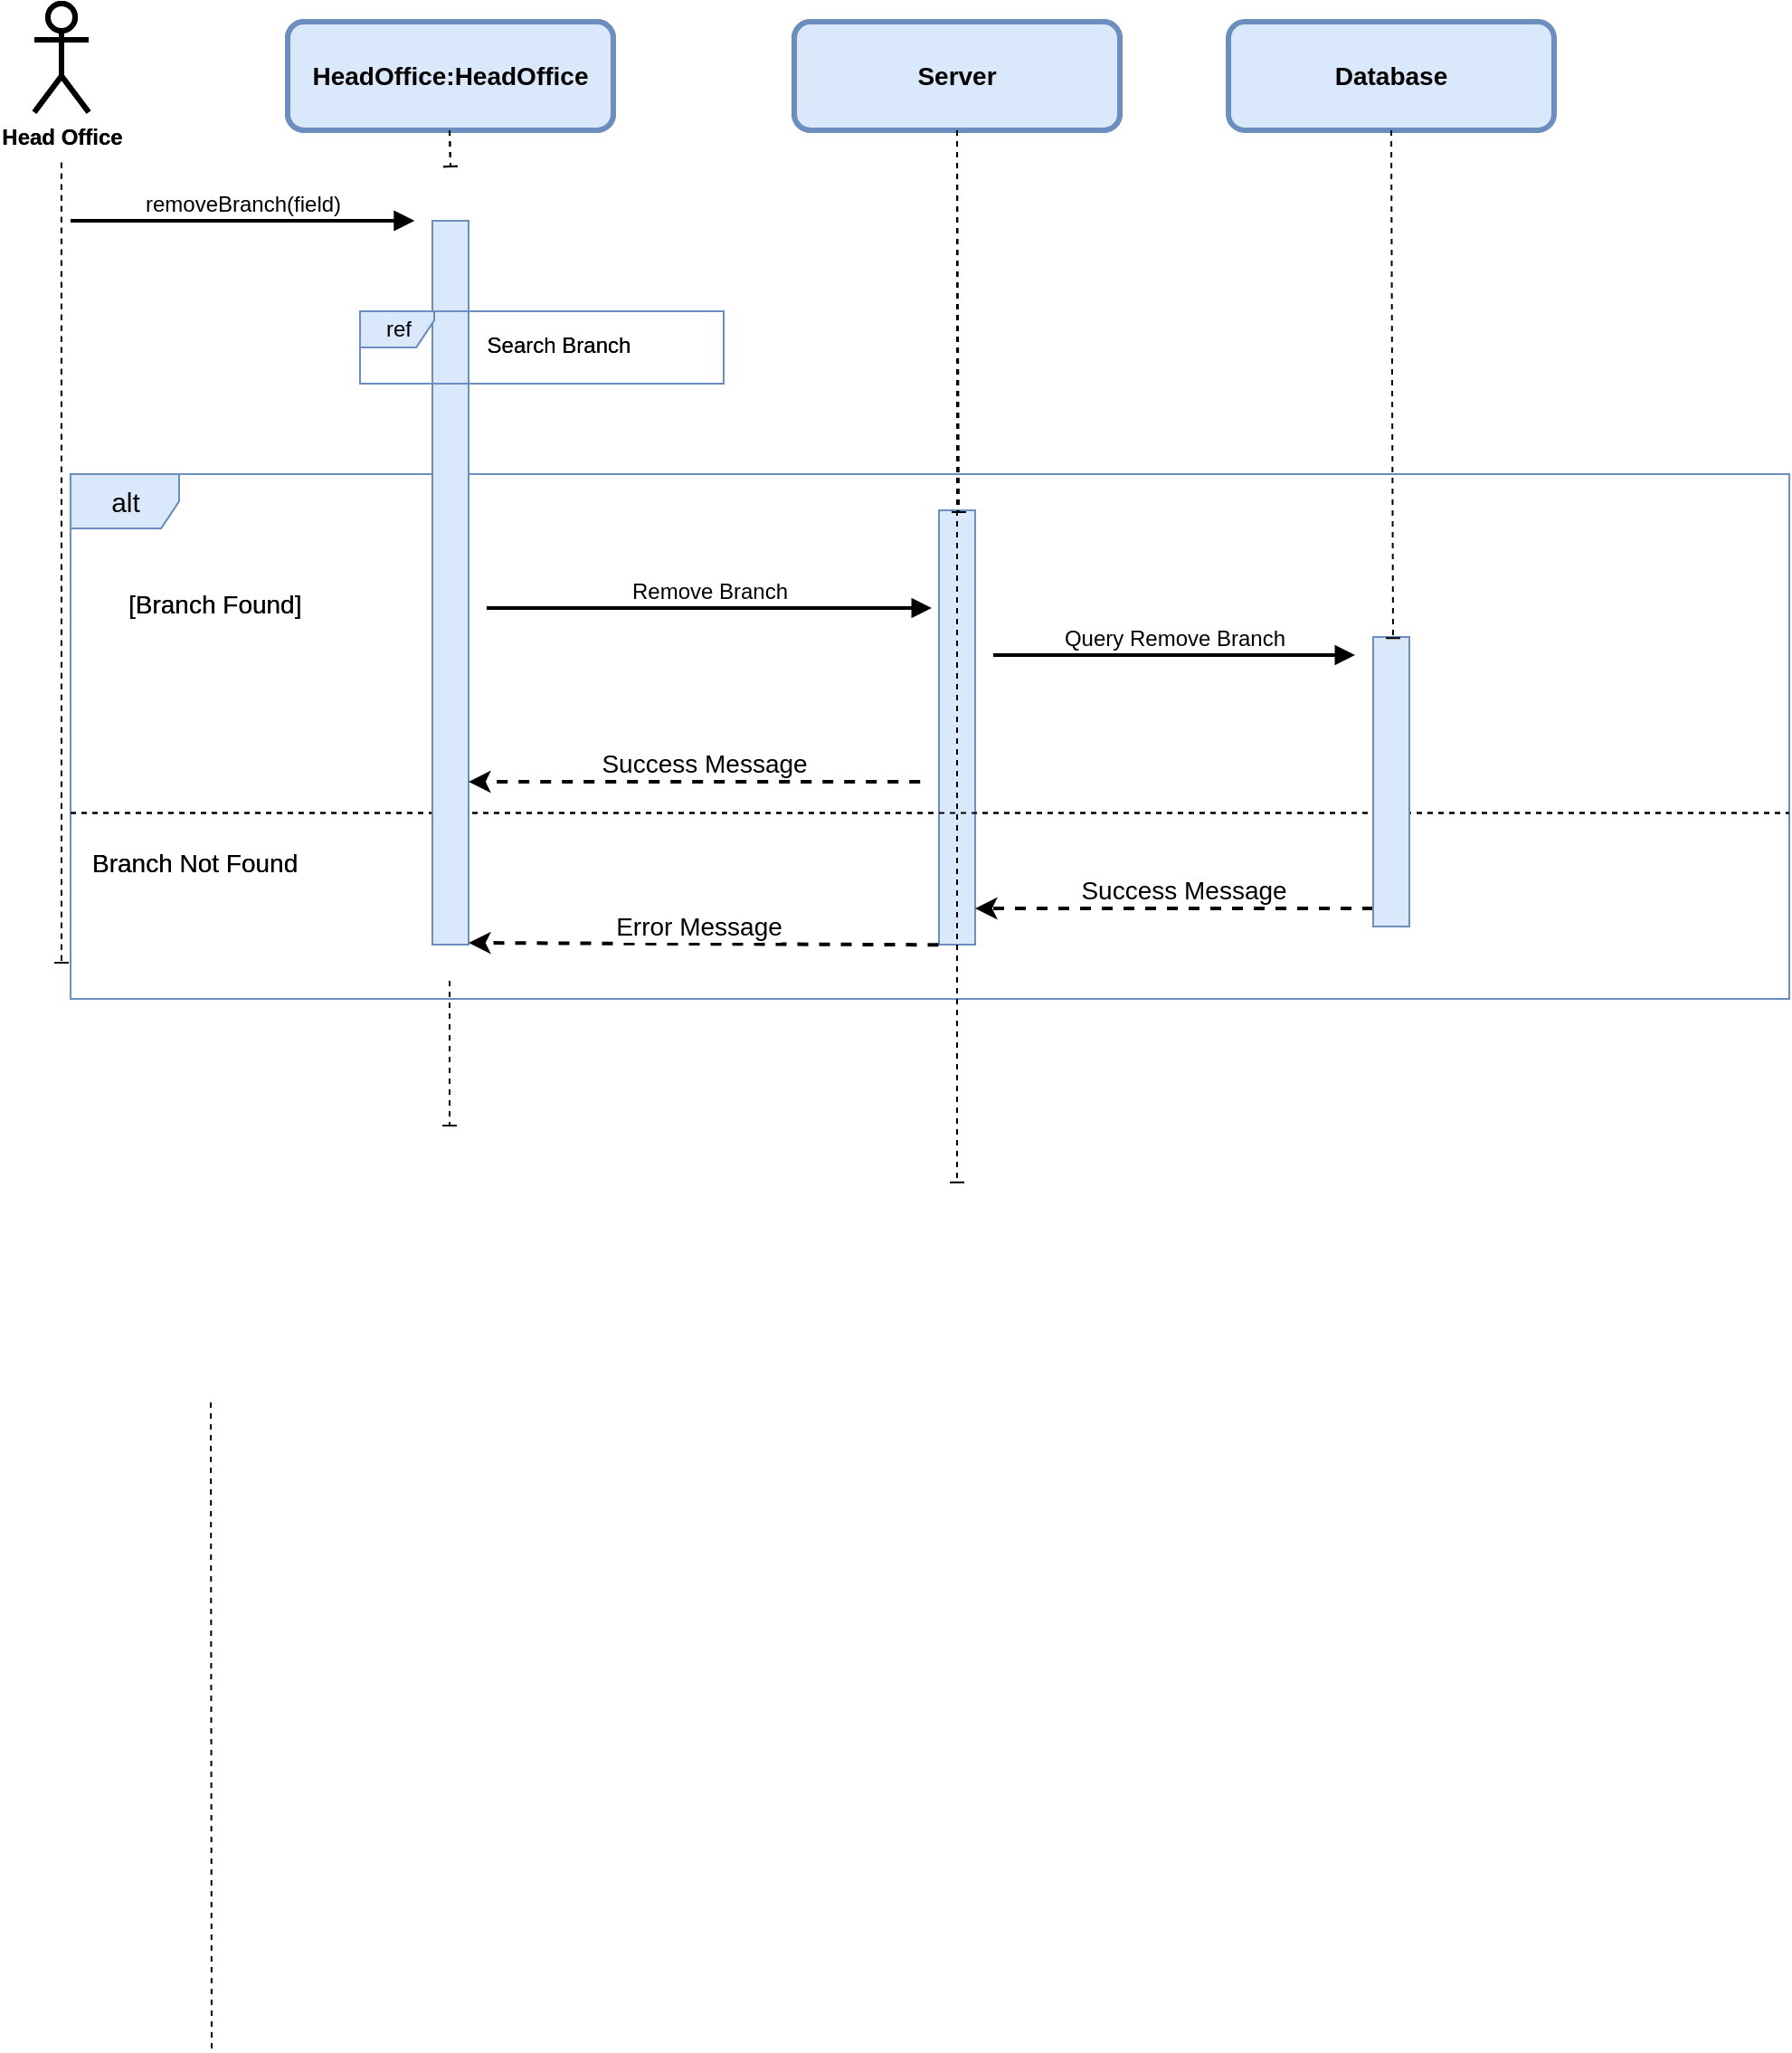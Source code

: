 <mxfile>
    <diagram id="0nNJ2mrarfekATVErsrz" name="Page-1">
        <mxGraphModel dx="343" dy="339" grid="1" gridSize="10" guides="1" tooltips="1" connect="1" arrows="1" fold="1" page="1" pageScale="1" pageWidth="850" pageHeight="1100" math="0" shadow="0">
            <root>
                <mxCell id="0"/>
                <mxCell id="1" parent="0"/>
                <mxCell id="6" value="" style="endArrow=none;dashed=1;html=1;" parent="1" edge="1">
                    <mxGeometry width="50" height="50" relative="1" as="geometry">
                        <mxPoint x="148" y="1160" as="sourcePoint"/>
                        <mxPoint x="147.5" y="800" as="targetPoint"/>
                    </mxGeometry>
                </mxCell>
                <mxCell id="8" value="&lt;span style=&quot;font-size: 14px;&quot;&gt;&lt;b&gt;HeadOffice:HeadOffice&lt;/b&gt;&lt;/span&gt;" style="rounded=1;whiteSpace=wrap;html=1;strokeWidth=3;fillColor=#dae8fc;strokeColor=#6c8ebf;" parent="1" vertex="1">
                    <mxGeometry x="190" y="40" width="180" height="60" as="geometry"/>
                </mxCell>
                <mxCell id="11" value="" style="edgeStyle=none;html=1;dashed=1;strokeWidth=1;endArrow=baseDash;endFill=0;startArrow=none;" parent="1" edge="1">
                    <mxGeometry relative="1" as="geometry">
                        <mxPoint x="279.5" y="100.0" as="sourcePoint"/>
                        <mxPoint x="280" y="120" as="targetPoint"/>
                    </mxGeometry>
                </mxCell>
                <mxCell id="12" value="&lt;b&gt;Head Office&lt;/b&gt;" style="shape=umlActor;verticalLabelPosition=bottom;verticalAlign=top;html=1;outlineConnect=0;strokeWidth=3;rounded=1;" parent="1" vertex="1">
                    <mxGeometry x="50" y="30" width="30" height="60" as="geometry"/>
                </mxCell>
                <mxCell id="13" value="" style="edgeStyle=none;html=1;dashed=1;strokeWidth=1;endArrow=baseDash;endFill=0;" parent="1" edge="1">
                    <mxGeometry relative="1" as="geometry">
                        <mxPoint x="64.97" y="117.85" as="sourcePoint"/>
                        <mxPoint x="65" y="560" as="targetPoint"/>
                    </mxGeometry>
                </mxCell>
                <mxCell id="14" value="&lt;font style=&quot;font-size: 15px;&quot;&gt;alt&lt;/font&gt;" style="shape=umlFrame;tabWidth=110;tabHeight=30;tabPosition=left;html=1;boundedLbl=1;labelInHeader=1;width=60;height=30;fontSize=13;fillColor=#dae8fc;strokeColor=#6c8ebf;" parent="1" vertex="1">
                    <mxGeometry x="70" y="290" width="950" height="290" as="geometry"/>
                </mxCell>
                <mxCell id="16" value="" style="line;strokeWidth=1;dashed=1;labelPosition=center;verticalLabelPosition=bottom;align=left;verticalAlign=top;spacingLeft=20;spacingTop=15;fontSize=13;" parent="14" vertex="1">
                    <mxGeometry y="182" width="950" height="10.4" as="geometry"/>
                </mxCell>
                <mxCell id="17" value="Branch Not Found" style="text;fontSize=14;" parent="14" vertex="1">
                    <mxGeometry width="100" height="20" relative="1" as="geometry">
                        <mxPoint x="10" y="200" as="offset"/>
                    </mxGeometry>
                </mxCell>
                <mxCell id="25" value="[Branch Found]" style="text;fontSize=14;" parent="14" vertex="1">
                    <mxGeometry x="30" y="56.875" width="100" height="16.25" as="geometry"/>
                </mxCell>
                <mxCell id="30" value="" style="html=1;points=[];perimeter=orthogonalPerimeter;fontSize=12;fillColor=#dae8fc;strokeColor=#6c8ebf;" parent="14" vertex="1">
                    <mxGeometry x="480" y="20" width="20" height="240" as="geometry"/>
                </mxCell>
                <mxCell id="32" value="&lt;span style=&quot;font-size: 12px;&quot;&gt;Remove Branch&lt;/span&gt;" style="html=1;verticalAlign=bottom;endArrow=block;strokeWidth=2;entryX=-0.2;entryY=0.225;entryDx=0;entryDy=0;entryPerimeter=0;" parent="14" target="30" edge="1">
                    <mxGeometry width="80" relative="1" as="geometry">
                        <mxPoint x="230" y="74" as="sourcePoint"/>
                        <mxPoint x="430" y="73.12" as="targetPoint"/>
                    </mxGeometry>
                </mxCell>
                <mxCell id="40" value="&lt;font style=&quot;font-size: 15px;&quot;&gt;alt&lt;/font&gt;" style="shape=umlFrame;tabWidth=110;tabHeight=30;tabPosition=left;html=1;boundedLbl=1;labelInHeader=1;width=60;height=30;fontSize=13;fillColor=#dae8fc;strokeColor=#6c8ebf;" parent="14" vertex="1">
                    <mxGeometry width="950" height="290" as="geometry"/>
                </mxCell>
                <mxCell id="41" value="" style="line;strokeWidth=1;dashed=1;labelPosition=center;verticalLabelPosition=bottom;align=left;verticalAlign=top;spacingLeft=20;spacingTop=15;fontSize=13;" parent="40" vertex="1">
                    <mxGeometry y="182" width="950" height="10.4" as="geometry"/>
                </mxCell>
                <mxCell id="42" value="Branch Not Found" style="text;fontSize=14;" parent="40" vertex="1">
                    <mxGeometry width="100" height="20" relative="1" as="geometry">
                        <mxPoint x="10" y="200" as="offset"/>
                    </mxGeometry>
                </mxCell>
                <mxCell id="43" value="[Branch Found]" style="text;fontSize=14;" parent="40" vertex="1">
                    <mxGeometry x="30" y="56.875" width="100" height="16.25" as="geometry"/>
                </mxCell>
                <mxCell id="44" value="" style="html=1;points=[];perimeter=orthogonalPerimeter;fontSize=12;fillColor=#dae8fc;strokeColor=#6c8ebf;" parent="40" vertex="1">
                    <mxGeometry x="200" y="-140" width="20" height="400" as="geometry"/>
                </mxCell>
                <mxCell id="49" value="&lt;span style=&quot;font-size: 12px;&quot;&gt;Query Remove Branch&lt;/span&gt;" style="html=1;verticalAlign=bottom;endArrow=block;strokeWidth=2;" parent="40" edge="1">
                    <mxGeometry width="80" relative="1" as="geometry">
                        <mxPoint x="510" y="100" as="sourcePoint"/>
                        <mxPoint x="710" y="100" as="targetPoint"/>
                    </mxGeometry>
                </mxCell>
                <mxCell id="50" value="" style="endArrow=classic;html=1;strokeWidth=2;fontSize=13;dashed=1;" parent="40" edge="1">
                    <mxGeometry relative="1" as="geometry">
                        <mxPoint x="720" y="240" as="sourcePoint"/>
                        <mxPoint x="500" y="240" as="targetPoint"/>
                    </mxGeometry>
                </mxCell>
                <mxCell id="51" value="&lt;font style=&quot;font-size: 14px;&quot;&gt;Success Message&lt;/font&gt;" style="edgeLabel;resizable=0;html=1;align=center;verticalAlign=middle;strokeWidth=3;fontSize=13;rounded=1;" parent="50" connectable="0" vertex="1">
                    <mxGeometry relative="1" as="geometry">
                        <mxPoint x="5" y="-10" as="offset"/>
                    </mxGeometry>
                </mxCell>
                <mxCell id="52" value="" style="endArrow=classic;html=1;strokeWidth=2;fontSize=13;dashed=1;" parent="40" edge="1" target="44">
                    <mxGeometry relative="1" as="geometry">
                        <mxPoint x="469.6" y="170.0" as="sourcePoint"/>
                        <mxPoint x="222" y="140" as="targetPoint"/>
                    </mxGeometry>
                </mxCell>
                <mxCell id="53" value="&lt;font style=&quot;font-size: 14px;&quot;&gt;Success Message&lt;/font&gt;" style="edgeLabel;resizable=0;html=1;align=center;verticalAlign=middle;strokeWidth=3;fontSize=13;rounded=1;" parent="52" connectable="0" vertex="1">
                    <mxGeometry relative="1" as="geometry">
                        <mxPoint x="5" y="-10" as="offset"/>
                    </mxGeometry>
                </mxCell>
                <mxCell id="33" value="" style="endArrow=classic;html=1;strokeWidth=2;fontSize=13;dashed=1;exitX=0.505;exitY=0.897;exitDx=0;exitDy=0;exitPerimeter=0;" parent="40" edge="1" source="40">
                    <mxGeometry relative="1" as="geometry">
                        <mxPoint x="450" y="259" as="sourcePoint"/>
                        <mxPoint x="219.999" y="258.997" as="targetPoint"/>
                    </mxGeometry>
                </mxCell>
                <mxCell id="34" value="&lt;font style=&quot;font-size: 14px;&quot;&gt;Error Message&lt;/font&gt;" style="edgeLabel;resizable=0;html=1;align=center;verticalAlign=middle;strokeWidth=3;fontSize=13;rounded=1;" parent="33" connectable="0" vertex="1">
                    <mxGeometry relative="1" as="geometry">
                        <mxPoint x="-3" y="-10" as="offset"/>
                    </mxGeometry>
                </mxCell>
                <mxCell id="26" value="ref" style="shape=umlFrame;tabPosition=left;html=1;boundedLbl=1;labelInHeader=1;width=41;height=20;fillColor=#dae8fc;strokeColor=#6c8ebf;" parent="1" vertex="1">
                    <mxGeometry x="230" y="200" width="201" height="40" as="geometry"/>
                </mxCell>
                <mxCell id="27" value="Search Branch" style="text;align=center;" parent="26" vertex="1">
                    <mxGeometry width="100" height="20" relative="1" as="geometry">
                        <mxPoint x="60" y="5" as="offset"/>
                    </mxGeometry>
                </mxCell>
                <mxCell id="28" value="&lt;span style=&quot;font-size: 12px;&quot;&gt;removeBranch(field)&lt;/span&gt;" style="html=1;verticalAlign=bottom;endArrow=block;strokeWidth=2;" parent="1" edge="1">
                    <mxGeometry width="80" relative="1" as="geometry">
                        <mxPoint x="70" y="150" as="sourcePoint"/>
                        <mxPoint x="260" y="150" as="targetPoint"/>
                    </mxGeometry>
                </mxCell>
                <mxCell id="29" value="" style="edgeStyle=none;html=1;dashed=1;strokeWidth=1;endArrow=baseDash;endFill=0;startArrow=none;" parent="1" edge="1">
                    <mxGeometry relative="1" as="geometry">
                        <mxPoint x="279.5" y="570" as="sourcePoint"/>
                        <mxPoint x="279.5" y="650" as="targetPoint"/>
                    </mxGeometry>
                </mxCell>
                <mxCell id="31" value="&lt;span style=&quot;font-size: 14px;&quot;&gt;&lt;b&gt;Database&lt;/b&gt;&lt;/span&gt;" style="rounded=1;whiteSpace=wrap;html=1;strokeWidth=3;fillColor=#dae8fc;strokeColor=#6c8ebf;" parent="1" vertex="1">
                    <mxGeometry x="470" y="40" width="180" height="60" as="geometry"/>
                </mxCell>
                <mxCell id="35" value="" style="edgeStyle=none;html=1;dashed=1;strokeWidth=1;endArrow=baseDash;endFill=0;startArrow=none;entryX=0.55;entryY=0.004;entryDx=0;entryDy=0;entryPerimeter=0;exitX=0.5;exitY=1;exitDx=0;exitDy=0;" parent="1" source="31" target="30" edge="1">
                    <mxGeometry relative="1" as="geometry">
                        <mxPoint x="560" y="140" as="sourcePoint"/>
                        <mxPoint x="560" y="220" as="targetPoint"/>
                    </mxGeometry>
                </mxCell>
                <mxCell id="36" value="&lt;span style=&quot;font-size: 14px;&quot;&gt;&lt;b&gt;&lt;font color=&quot;#000000&quot;&gt;HeadOffice:HeadOffice&lt;/font&gt;&lt;/b&gt;&lt;/span&gt;" style="rounded=1;whiteSpace=wrap;html=1;strokeWidth=3;fillColor=#dae8fc;strokeColor=#6c8ebf;" parent="1" vertex="1">
                    <mxGeometry x="190" y="40" width="180" height="60" as="geometry"/>
                </mxCell>
                <mxCell id="37" value="" style="edgeStyle=none;html=1;dashed=1;strokeWidth=1;endArrow=baseDash;endFill=0;startArrow=none;" parent="1" edge="1">
                    <mxGeometry relative="1" as="geometry">
                        <mxPoint x="279.5" y="100.0" as="sourcePoint"/>
                        <mxPoint x="280" y="120" as="targetPoint"/>
                    </mxGeometry>
                </mxCell>
                <mxCell id="38" value="&lt;b&gt;Head Office&lt;/b&gt;" style="shape=umlActor;verticalLabelPosition=bottom;verticalAlign=top;html=1;outlineConnect=0;strokeWidth=3;rounded=1;" parent="1" vertex="1">
                    <mxGeometry x="50" y="30" width="30" height="60" as="geometry"/>
                </mxCell>
                <mxCell id="39" value="" style="edgeStyle=none;html=1;dashed=1;strokeWidth=1;endArrow=baseDash;endFill=0;" parent="1" edge="1">
                    <mxGeometry relative="1" as="geometry">
                        <mxPoint x="64.97" y="117.85" as="sourcePoint"/>
                        <mxPoint x="65" y="560" as="targetPoint"/>
                    </mxGeometry>
                </mxCell>
                <mxCell id="54" value="ref" style="shape=umlFrame;tabPosition=left;html=1;boundedLbl=1;labelInHeader=1;width=41;height=20;fillColor=#dae8fc;strokeColor=#6c8ebf;" parent="1" vertex="1">
                    <mxGeometry x="230" y="200" width="201" height="40" as="geometry"/>
                </mxCell>
                <mxCell id="55" value="Search Branch" style="text;align=center;" parent="54" vertex="1">
                    <mxGeometry width="100" height="20" relative="1" as="geometry">
                        <mxPoint x="60" y="5" as="offset"/>
                    </mxGeometry>
                </mxCell>
                <mxCell id="56" value="&lt;span style=&quot;font-size: 12px;&quot;&gt;removeBranch(field)&lt;/span&gt;" style="html=1;verticalAlign=bottom;endArrow=block;strokeWidth=2;" parent="1" edge="1">
                    <mxGeometry width="80" relative="1" as="geometry">
                        <mxPoint x="70" y="150" as="sourcePoint"/>
                        <mxPoint x="260" y="150" as="targetPoint"/>
                    </mxGeometry>
                </mxCell>
                <mxCell id="57" value="&lt;span style=&quot;font-size: 14px;&quot;&gt;&lt;b&gt;&lt;font color=&quot;#000000&quot;&gt;Server&lt;/font&gt;&lt;/b&gt;&lt;/span&gt;" style="rounded=1;whiteSpace=wrap;html=1;strokeWidth=3;fillColor=#dae8fc;strokeColor=#6c8ebf;" parent="1" vertex="1">
                    <mxGeometry x="470" y="40" width="180" height="60" as="geometry"/>
                </mxCell>
                <mxCell id="58" value="" style="edgeStyle=none;html=1;dashed=1;strokeWidth=1;endArrow=baseDash;endFill=0;startArrow=none;exitX=0.5;exitY=1;exitDx=0;exitDy=0;" parent="1" source="57" edge="1">
                    <mxGeometry relative="1" as="geometry">
                        <mxPoint x="560" y="140" as="sourcePoint"/>
                        <mxPoint x="560" y="681.379" as="targetPoint"/>
                    </mxGeometry>
                </mxCell>
                <mxCell id="59" value="" style="html=1;points=[];perimeter=orthogonalPerimeter;fontSize=12;fillColor=#dae8fc;strokeColor=#6c8ebf;" parent="1" vertex="1">
                    <mxGeometry x="790" y="380" width="20" height="160" as="geometry"/>
                </mxCell>
                <mxCell id="60" value="&lt;span style=&quot;font-size: 14px;&quot;&gt;&lt;b&gt;&lt;font color=&quot;#000000&quot;&gt;Database&lt;/font&gt;&lt;/b&gt;&lt;/span&gt;" style="rounded=1;whiteSpace=wrap;html=1;strokeWidth=3;fillColor=#dae8fc;strokeColor=#6c8ebf;" parent="1" vertex="1">
                    <mxGeometry x="710" y="40" width="180" height="60" as="geometry"/>
                </mxCell>
                <mxCell id="61" value="" style="edgeStyle=none;html=1;dashed=1;strokeWidth=1;endArrow=baseDash;endFill=0;startArrow=none;entryX=0.55;entryY=0.004;entryDx=0;entryDy=0;entryPerimeter=0;exitX=0.5;exitY=1;exitDx=0;exitDy=0;" parent="1" source="60" target="59" edge="1">
                    <mxGeometry relative="1" as="geometry">
                        <mxPoint x="800" y="140" as="sourcePoint"/>
                        <mxPoint x="800" y="220" as="targetPoint"/>
                    </mxGeometry>
                </mxCell>
            </root>
        </mxGraphModel>
    </diagram>
</mxfile>